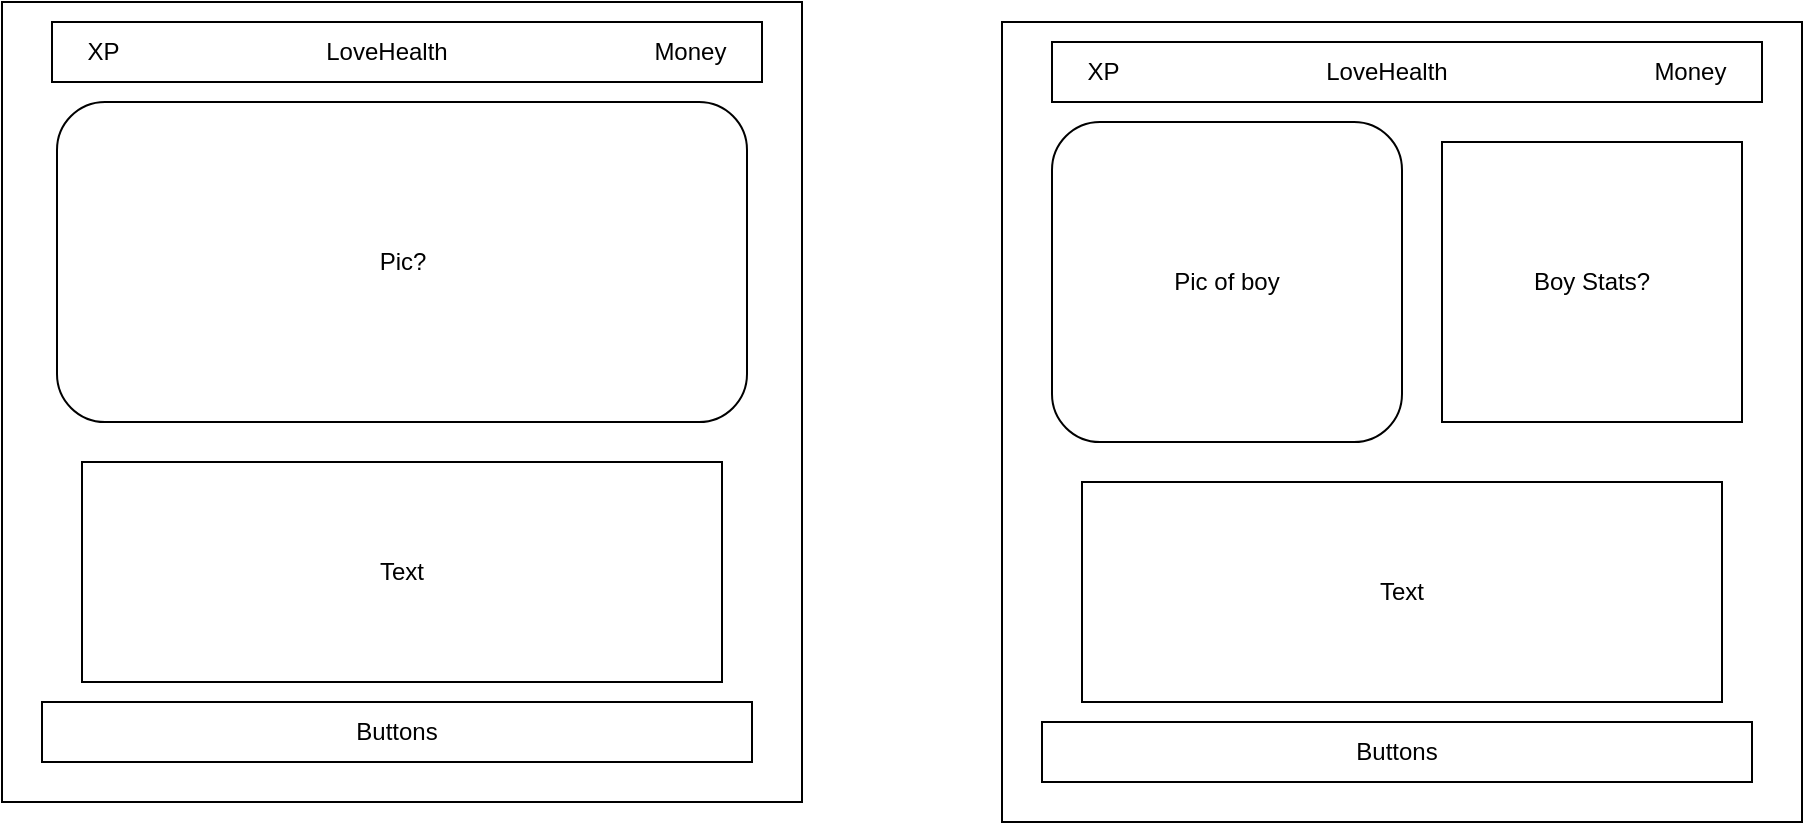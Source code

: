 <mxfile version="24.3.1" type="device">
  <diagram name="Page-1" id="KoLyuwXheZ_-bWvX9VEP">
    <mxGraphModel dx="794" dy="1502" grid="1" gridSize="10" guides="1" tooltips="1" connect="1" arrows="1" fold="1" page="1" pageScale="1" pageWidth="850" pageHeight="1100" math="0" shadow="0">
      <root>
        <mxCell id="0" />
        <mxCell id="1" parent="0" />
        <mxCell id="227rK4pDY7l56xrwkvpc-11" value="" style="group" vertex="1" connectable="0" parent="1">
          <mxGeometry x="80" y="-20" width="400" height="400" as="geometry" />
        </mxCell>
        <mxCell id="227rK4pDY7l56xrwkvpc-1" value="" style="whiteSpace=wrap;html=1;aspect=fixed;" vertex="1" parent="227rK4pDY7l56xrwkvpc-11">
          <mxGeometry width="400" height="400" as="geometry" />
        </mxCell>
        <mxCell id="227rK4pDY7l56xrwkvpc-2" value="Pic?" style="rounded=1;whiteSpace=wrap;html=1;" vertex="1" parent="227rK4pDY7l56xrwkvpc-11">
          <mxGeometry x="27.5" y="50" width="345" height="160" as="geometry" />
        </mxCell>
        <mxCell id="227rK4pDY7l56xrwkvpc-3" value="Buttons" style="rounded=0;whiteSpace=wrap;html=1;" vertex="1" parent="227rK4pDY7l56xrwkvpc-11">
          <mxGeometry x="20" y="350" width="355" height="30" as="geometry" />
        </mxCell>
        <mxCell id="227rK4pDY7l56xrwkvpc-4" value="Text" style="rounded=0;whiteSpace=wrap;html=1;" vertex="1" parent="227rK4pDY7l56xrwkvpc-11">
          <mxGeometry x="40" y="230" width="320" height="110" as="geometry" />
        </mxCell>
        <mxCell id="227rK4pDY7l56xrwkvpc-5" value="XP&amp;nbsp; &amp;nbsp; &amp;nbsp; &amp;nbsp; &amp;nbsp; &amp;nbsp; &amp;nbsp; &amp;nbsp; &amp;nbsp; &amp;nbsp; &amp;nbsp; &amp;nbsp; &amp;nbsp; &amp;nbsp; &amp;nbsp;&amp;nbsp;&amp;nbsp;LoveHealth&amp;nbsp; &amp;nbsp; &amp;nbsp; &amp;nbsp; &amp;nbsp; &amp;nbsp; &amp;nbsp; &amp;nbsp; &amp;nbsp; &amp;nbsp; &amp;nbsp; &amp;nbsp; &amp;nbsp; &amp;nbsp; &amp;nbsp;&amp;nbsp; Money" style="rounded=0;whiteSpace=wrap;html=1;" vertex="1" parent="227rK4pDY7l56xrwkvpc-11">
          <mxGeometry x="25" y="10" width="355" height="30" as="geometry" />
        </mxCell>
        <mxCell id="227rK4pDY7l56xrwkvpc-14" value="" style="group" vertex="1" connectable="0" parent="1">
          <mxGeometry x="580" y="-10" width="400" height="400" as="geometry" />
        </mxCell>
        <mxCell id="227rK4pDY7l56xrwkvpc-6" value="" style="whiteSpace=wrap;html=1;aspect=fixed;" vertex="1" parent="227rK4pDY7l56xrwkvpc-14">
          <mxGeometry width="400" height="400" as="geometry" />
        </mxCell>
        <mxCell id="227rK4pDY7l56xrwkvpc-7" value="Pic of boy" style="rounded=1;whiteSpace=wrap;html=1;" vertex="1" parent="227rK4pDY7l56xrwkvpc-14">
          <mxGeometry x="25" y="50" width="175" height="160" as="geometry" />
        </mxCell>
        <mxCell id="227rK4pDY7l56xrwkvpc-8" value="Buttons" style="rounded=0;whiteSpace=wrap;html=1;" vertex="1" parent="227rK4pDY7l56xrwkvpc-14">
          <mxGeometry x="20" y="350" width="355" height="30" as="geometry" />
        </mxCell>
        <mxCell id="227rK4pDY7l56xrwkvpc-9" value="Text" style="rounded=0;whiteSpace=wrap;html=1;" vertex="1" parent="227rK4pDY7l56xrwkvpc-14">
          <mxGeometry x="40" y="230" width="320" height="110" as="geometry" />
        </mxCell>
        <mxCell id="227rK4pDY7l56xrwkvpc-10" value="XP&amp;nbsp; &amp;nbsp; &amp;nbsp; &amp;nbsp; &amp;nbsp; &amp;nbsp; &amp;nbsp; &amp;nbsp; &amp;nbsp; &amp;nbsp; &amp;nbsp; &amp;nbsp; &amp;nbsp; &amp;nbsp; &amp;nbsp;&amp;nbsp;&amp;nbsp;LoveHealth&amp;nbsp; &amp;nbsp; &amp;nbsp; &amp;nbsp; &amp;nbsp; &amp;nbsp; &amp;nbsp; &amp;nbsp; &amp;nbsp; &amp;nbsp; &amp;nbsp; &amp;nbsp; &amp;nbsp; &amp;nbsp; &amp;nbsp;&amp;nbsp; Money" style="rounded=0;whiteSpace=wrap;html=1;" vertex="1" parent="227rK4pDY7l56xrwkvpc-14">
          <mxGeometry x="25" y="10" width="355" height="30" as="geometry" />
        </mxCell>
        <mxCell id="227rK4pDY7l56xrwkvpc-13" value="Boy Stats?" style="rounded=0;whiteSpace=wrap;html=1;" vertex="1" parent="227rK4pDY7l56xrwkvpc-14">
          <mxGeometry x="220" y="60" width="150" height="140" as="geometry" />
        </mxCell>
      </root>
    </mxGraphModel>
  </diagram>
</mxfile>
